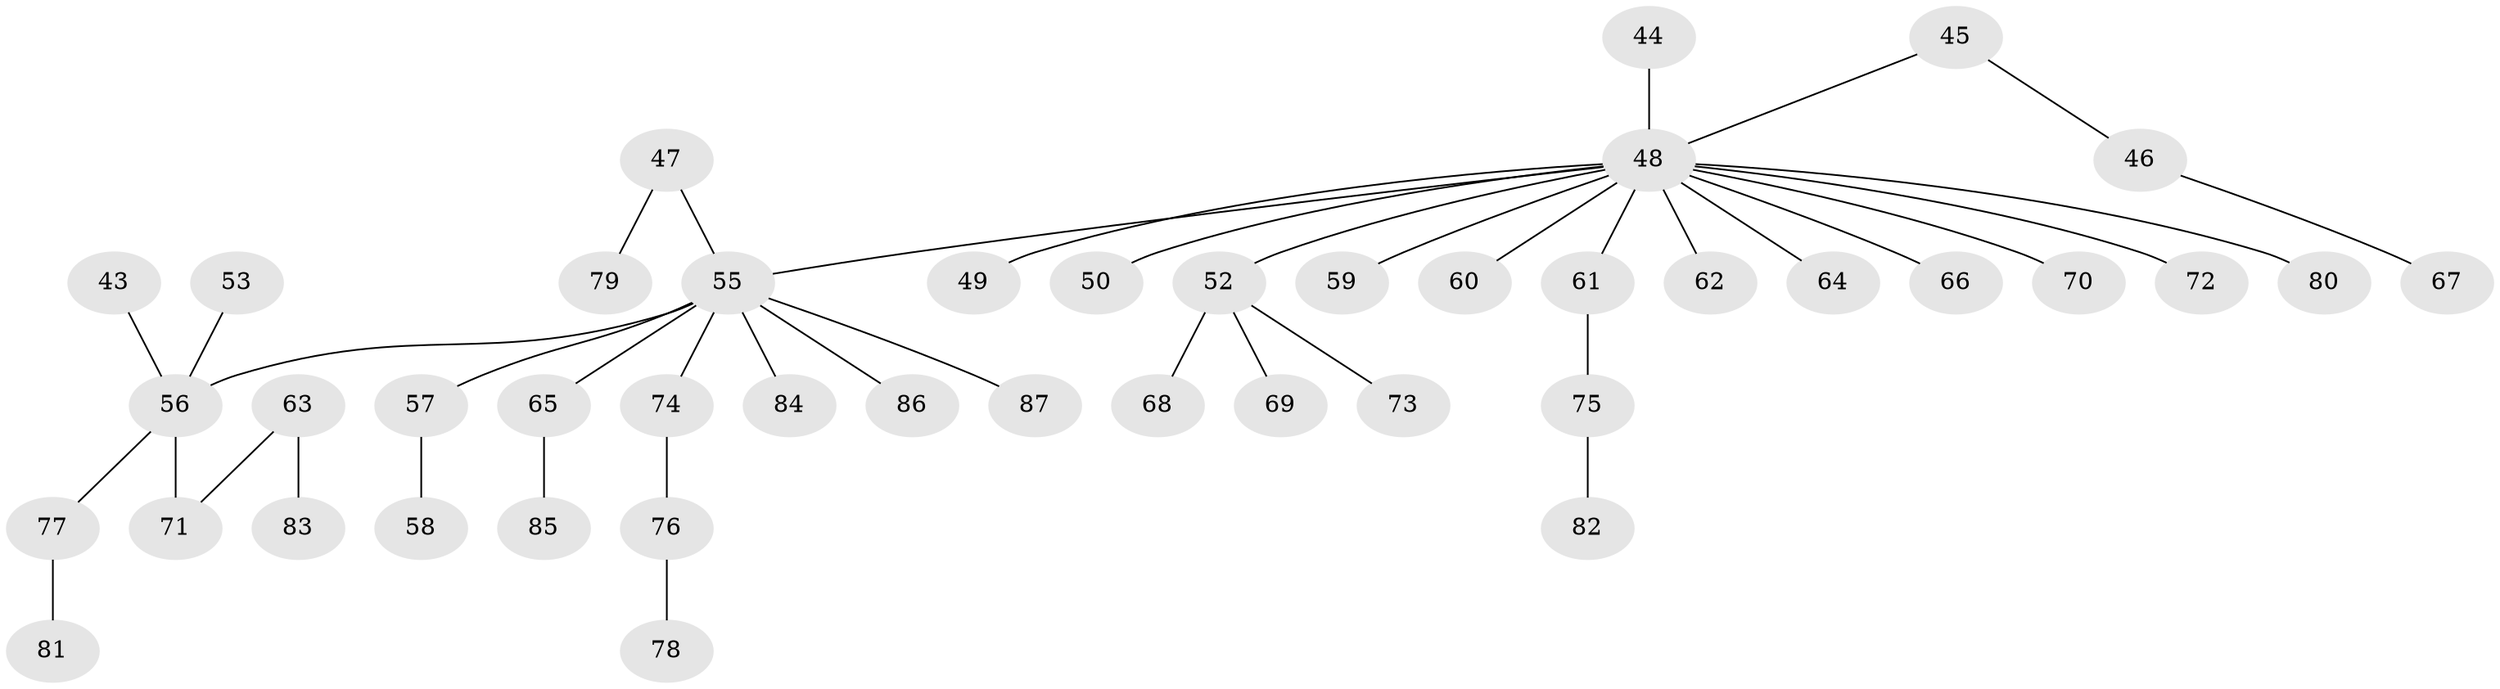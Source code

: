 // original degree distribution, {8: 0.011494252873563218, 5: 0.034482758620689655, 1: 0.45977011494252873, 2: 0.3333333333333333, 6: 0.011494252873563218, 4: 0.06896551724137931, 3: 0.08045977011494253}
// Generated by graph-tools (version 1.1) at 2025/53/03/09/25 04:53:19]
// undirected, 43 vertices, 42 edges
graph export_dot {
graph [start="1"]
  node [color=gray90,style=filled];
  43;
  44;
  45;
  46;
  47;
  48 [super="+34+21+32+36+26+35+37+24+28+29+30+39"];
  49;
  50;
  52 [super="+40+42"];
  53;
  55 [super="+54"];
  56 [super="+17+25+23+51"];
  57;
  58;
  59;
  60;
  61;
  62;
  63;
  64;
  65 [super="+41"];
  66;
  67;
  68;
  69;
  70;
  71 [super="+27"];
  72;
  73;
  74;
  75;
  76;
  77;
  78;
  79;
  80 [super="+38"];
  81;
  82;
  83;
  84;
  85;
  86;
  87;
  43 -- 56;
  44 -- 48;
  45 -- 46;
  45 -- 48;
  46 -- 67;
  47 -- 79;
  47 -- 55;
  48 -- 64;
  48 -- 72;
  48 -- 60;
  48 -- 50;
  48 -- 62;
  48 -- 55;
  48 -- 49;
  48 -- 61;
  48 -- 66;
  48 -- 70;
  48 -- 59;
  48 -- 52;
  48 -- 80;
  52 -- 68;
  52 -- 69;
  52 -- 73;
  53 -- 56;
  55 -- 74;
  55 -- 84;
  55 -- 86;
  55 -- 87;
  55 -- 57;
  55 -- 56;
  55 -- 65;
  56 -- 77;
  56 -- 71;
  57 -- 58;
  61 -- 75;
  63 -- 83;
  63 -- 71;
  65 -- 85;
  74 -- 76;
  75 -- 82;
  76 -- 78;
  77 -- 81;
}
